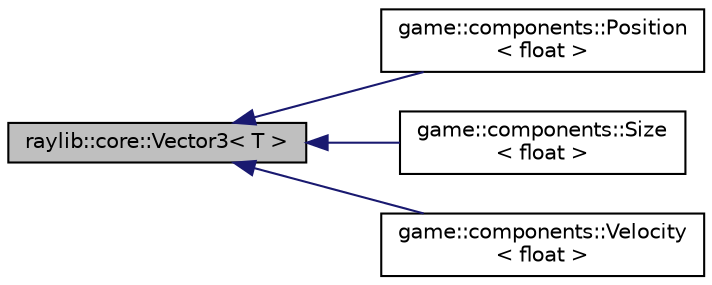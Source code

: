 digraph "raylib::core::Vector3&lt; T &gt;"
{
 // LATEX_PDF_SIZE
  edge [fontname="Helvetica",fontsize="10",labelfontname="Helvetica",labelfontsize="10"];
  node [fontname="Helvetica",fontsize="10",shape=record];
  rankdir="LR";
  Node1 [label="raylib::core::Vector3\< T \>",height=0.2,width=0.4,color="black", fillcolor="grey75", style="filled", fontcolor="black",tooltip="The Vector3 struct (compatible with the raylib Vector3)"];
  Node1 -> Node2 [dir="back",color="midnightblue",fontsize="10",style="solid",fontname="Helvetica"];
  Node2 [label="game::components::Position\l\< float \>",height=0.2,width=0.4,color="black", fillcolor="white", style="filled",URL="$structgame_1_1components_1_1_position.html",tooltip=" "];
  Node1 -> Node3 [dir="back",color="midnightblue",fontsize="10",style="solid",fontname="Helvetica"];
  Node3 [label="game::components::Size\l\< float \>",height=0.2,width=0.4,color="black", fillcolor="white", style="filled",URL="$structgame_1_1components_1_1_size.html",tooltip=" "];
  Node1 -> Node4 [dir="back",color="midnightblue",fontsize="10",style="solid",fontname="Helvetica"];
  Node4 [label="game::components::Velocity\l\< float \>",height=0.2,width=0.4,color="black", fillcolor="white", style="filled",URL="$structgame_1_1components_1_1_velocity.html",tooltip="Velocity component."];
}
